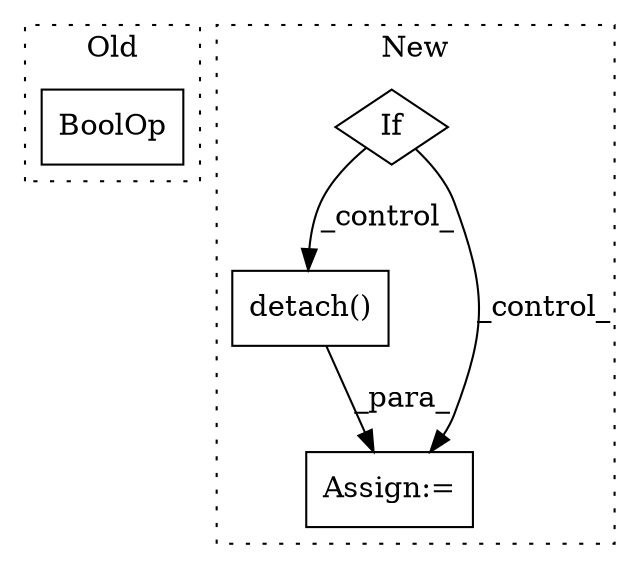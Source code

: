 digraph G {
subgraph cluster0 {
1 [label="BoolOp" a="72" s="1327" l="37" shape="box"];
label = "Old";
style="dotted";
}
subgraph cluster1 {
2 [label="detach()" a="75" s="1352" l="10" shape="box"];
3 [label="Assign:=" a="68" s="1349" l="3" shape="box"];
4 [label="If" a="96" s="1313" l="0" shape="diamond"];
label = "New";
style="dotted";
}
2 -> 3 [label="_para_"];
4 -> 3 [label="_control_"];
4 -> 2 [label="_control_"];
}